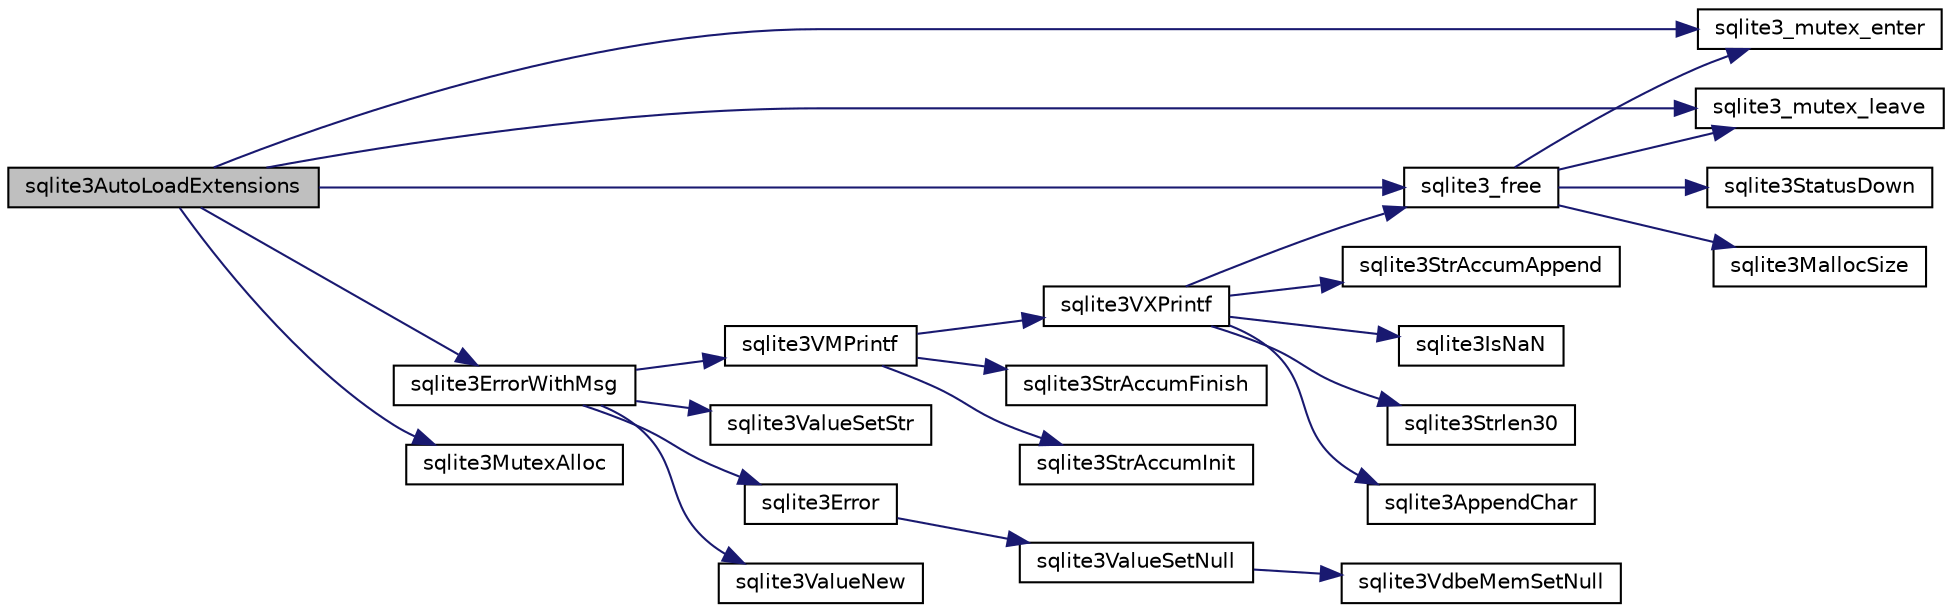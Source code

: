 digraph "sqlite3AutoLoadExtensions"
{
  edge [fontname="Helvetica",fontsize="10",labelfontname="Helvetica",labelfontsize="10"];
  node [fontname="Helvetica",fontsize="10",shape=record];
  rankdir="LR";
  Node1 [label="sqlite3AutoLoadExtensions",height=0.2,width=0.4,color="black", fillcolor="grey75", style="filled", fontcolor="black"];
  Node1 -> Node2 [color="midnightblue",fontsize="10",style="solid"];
  Node2 [label="sqlite3_free",height=0.2,width=0.4,color="black", fillcolor="white", style="filled",URL="$sqlite3_8c.html#aced35e2ed62edd9c721ade882d508123"];
  Node2 -> Node3 [color="midnightblue",fontsize="10",style="solid"];
  Node3 [label="sqlite3_mutex_enter",height=0.2,width=0.4,color="black", fillcolor="white", style="filled",URL="$sqlite3_8c.html#af5a0a035d6f2e625f7fa5339365e8970"];
  Node2 -> Node4 [color="midnightblue",fontsize="10",style="solid"];
  Node4 [label="sqlite3_mutex_leave",height=0.2,width=0.4,color="black", fillcolor="white", style="filled",URL="$sqlite3_8c.html#a7ebfb82d85f10ee7a80ea8d7ff155c65"];
  Node2 -> Node5 [color="midnightblue",fontsize="10",style="solid"];
  Node5 [label="sqlite3MallocSize",height=0.2,width=0.4,color="black", fillcolor="white", style="filled",URL="$sqlite3_8c.html#acf5d2a5f35270bafb050bd2def576955"];
  Node2 -> Node6 [color="midnightblue",fontsize="10",style="solid"];
  Node6 [label="sqlite3StatusDown",height=0.2,width=0.4,color="black", fillcolor="white", style="filled",URL="$sqlite3_8c.html#a3388b10ce0b0a4fc95dfb85ccdb904c1"];
  Node1 -> Node3 [color="midnightblue",fontsize="10",style="solid"];
  Node1 -> Node4 [color="midnightblue",fontsize="10",style="solid"];
  Node1 -> Node7 [color="midnightblue",fontsize="10",style="solid"];
  Node7 [label="sqlite3ErrorWithMsg",height=0.2,width=0.4,color="black", fillcolor="white", style="filled",URL="$sqlite3_8c.html#a11feb4cd8e77d59df266587cfe1b2641"];
  Node7 -> Node8 [color="midnightblue",fontsize="10",style="solid"];
  Node8 [label="sqlite3Error",height=0.2,width=0.4,color="black", fillcolor="white", style="filled",URL="$sqlite3_8c.html#a4ba5e8be78db50d5538dcaa45bcf74d3"];
  Node8 -> Node9 [color="midnightblue",fontsize="10",style="solid"];
  Node9 [label="sqlite3ValueSetNull",height=0.2,width=0.4,color="black", fillcolor="white", style="filled",URL="$sqlite3_8c.html#ad9bc4507a7806b37946116afbe183b95"];
  Node9 -> Node10 [color="midnightblue",fontsize="10",style="solid"];
  Node10 [label="sqlite3VdbeMemSetNull",height=0.2,width=0.4,color="black", fillcolor="white", style="filled",URL="$sqlite3_8c.html#ae01092c23aebaf8a3ebdf3954609b410"];
  Node7 -> Node11 [color="midnightblue",fontsize="10",style="solid"];
  Node11 [label="sqlite3ValueNew",height=0.2,width=0.4,color="black", fillcolor="white", style="filled",URL="$sqlite3_8c.html#ad40a378778daff2d574bec905e35828b"];
  Node7 -> Node12 [color="midnightblue",fontsize="10",style="solid"];
  Node12 [label="sqlite3VMPrintf",height=0.2,width=0.4,color="black", fillcolor="white", style="filled",URL="$sqlite3_8c.html#a05535d0982ef06fbc2ee8195ebbae689"];
  Node12 -> Node13 [color="midnightblue",fontsize="10",style="solid"];
  Node13 [label="sqlite3StrAccumInit",height=0.2,width=0.4,color="black", fillcolor="white", style="filled",URL="$sqlite3_8c.html#aabf95e113b9d54d519cd15a56215f560"];
  Node12 -> Node14 [color="midnightblue",fontsize="10",style="solid"];
  Node14 [label="sqlite3VXPrintf",height=0.2,width=0.4,color="black", fillcolor="white", style="filled",URL="$sqlite3_8c.html#a63c25806c9bd4a2b76f9a0eb232c6bde"];
  Node14 -> Node15 [color="midnightblue",fontsize="10",style="solid"];
  Node15 [label="sqlite3StrAccumAppend",height=0.2,width=0.4,color="black", fillcolor="white", style="filled",URL="$sqlite3_8c.html#a56664fa33def33c5a5245b623441d5e0"];
  Node14 -> Node16 [color="midnightblue",fontsize="10",style="solid"];
  Node16 [label="sqlite3IsNaN",height=0.2,width=0.4,color="black", fillcolor="white", style="filled",URL="$sqlite3_8c.html#aed4d78203877c3486765ccbc7feebb50"];
  Node14 -> Node17 [color="midnightblue",fontsize="10",style="solid"];
  Node17 [label="sqlite3Strlen30",height=0.2,width=0.4,color="black", fillcolor="white", style="filled",URL="$sqlite3_8c.html#a3dcd80ba41f1a308193dee74857b62a7"];
  Node14 -> Node18 [color="midnightblue",fontsize="10",style="solid"];
  Node18 [label="sqlite3AppendChar",height=0.2,width=0.4,color="black", fillcolor="white", style="filled",URL="$sqlite3_8c.html#ab21f9ee97a24b1d7a75097e6a08e8e64"];
  Node14 -> Node2 [color="midnightblue",fontsize="10",style="solid"];
  Node12 -> Node19 [color="midnightblue",fontsize="10",style="solid"];
  Node19 [label="sqlite3StrAccumFinish",height=0.2,width=0.4,color="black", fillcolor="white", style="filled",URL="$sqlite3_8c.html#adb7f26b10ac1b847db6f000ef4c2e2ba"];
  Node7 -> Node20 [color="midnightblue",fontsize="10",style="solid"];
  Node20 [label="sqlite3ValueSetStr",height=0.2,width=0.4,color="black", fillcolor="white", style="filled",URL="$sqlite3_8c.html#a1fd40749f47941ee97ff6d798e2bc67e"];
  Node1 -> Node21 [color="midnightblue",fontsize="10",style="solid"];
  Node21 [label="sqlite3MutexAlloc",height=0.2,width=0.4,color="black", fillcolor="white", style="filled",URL="$sqlite3_8c.html#a0e3f432ee581f6876b590e7ad7e84e19"];
}
